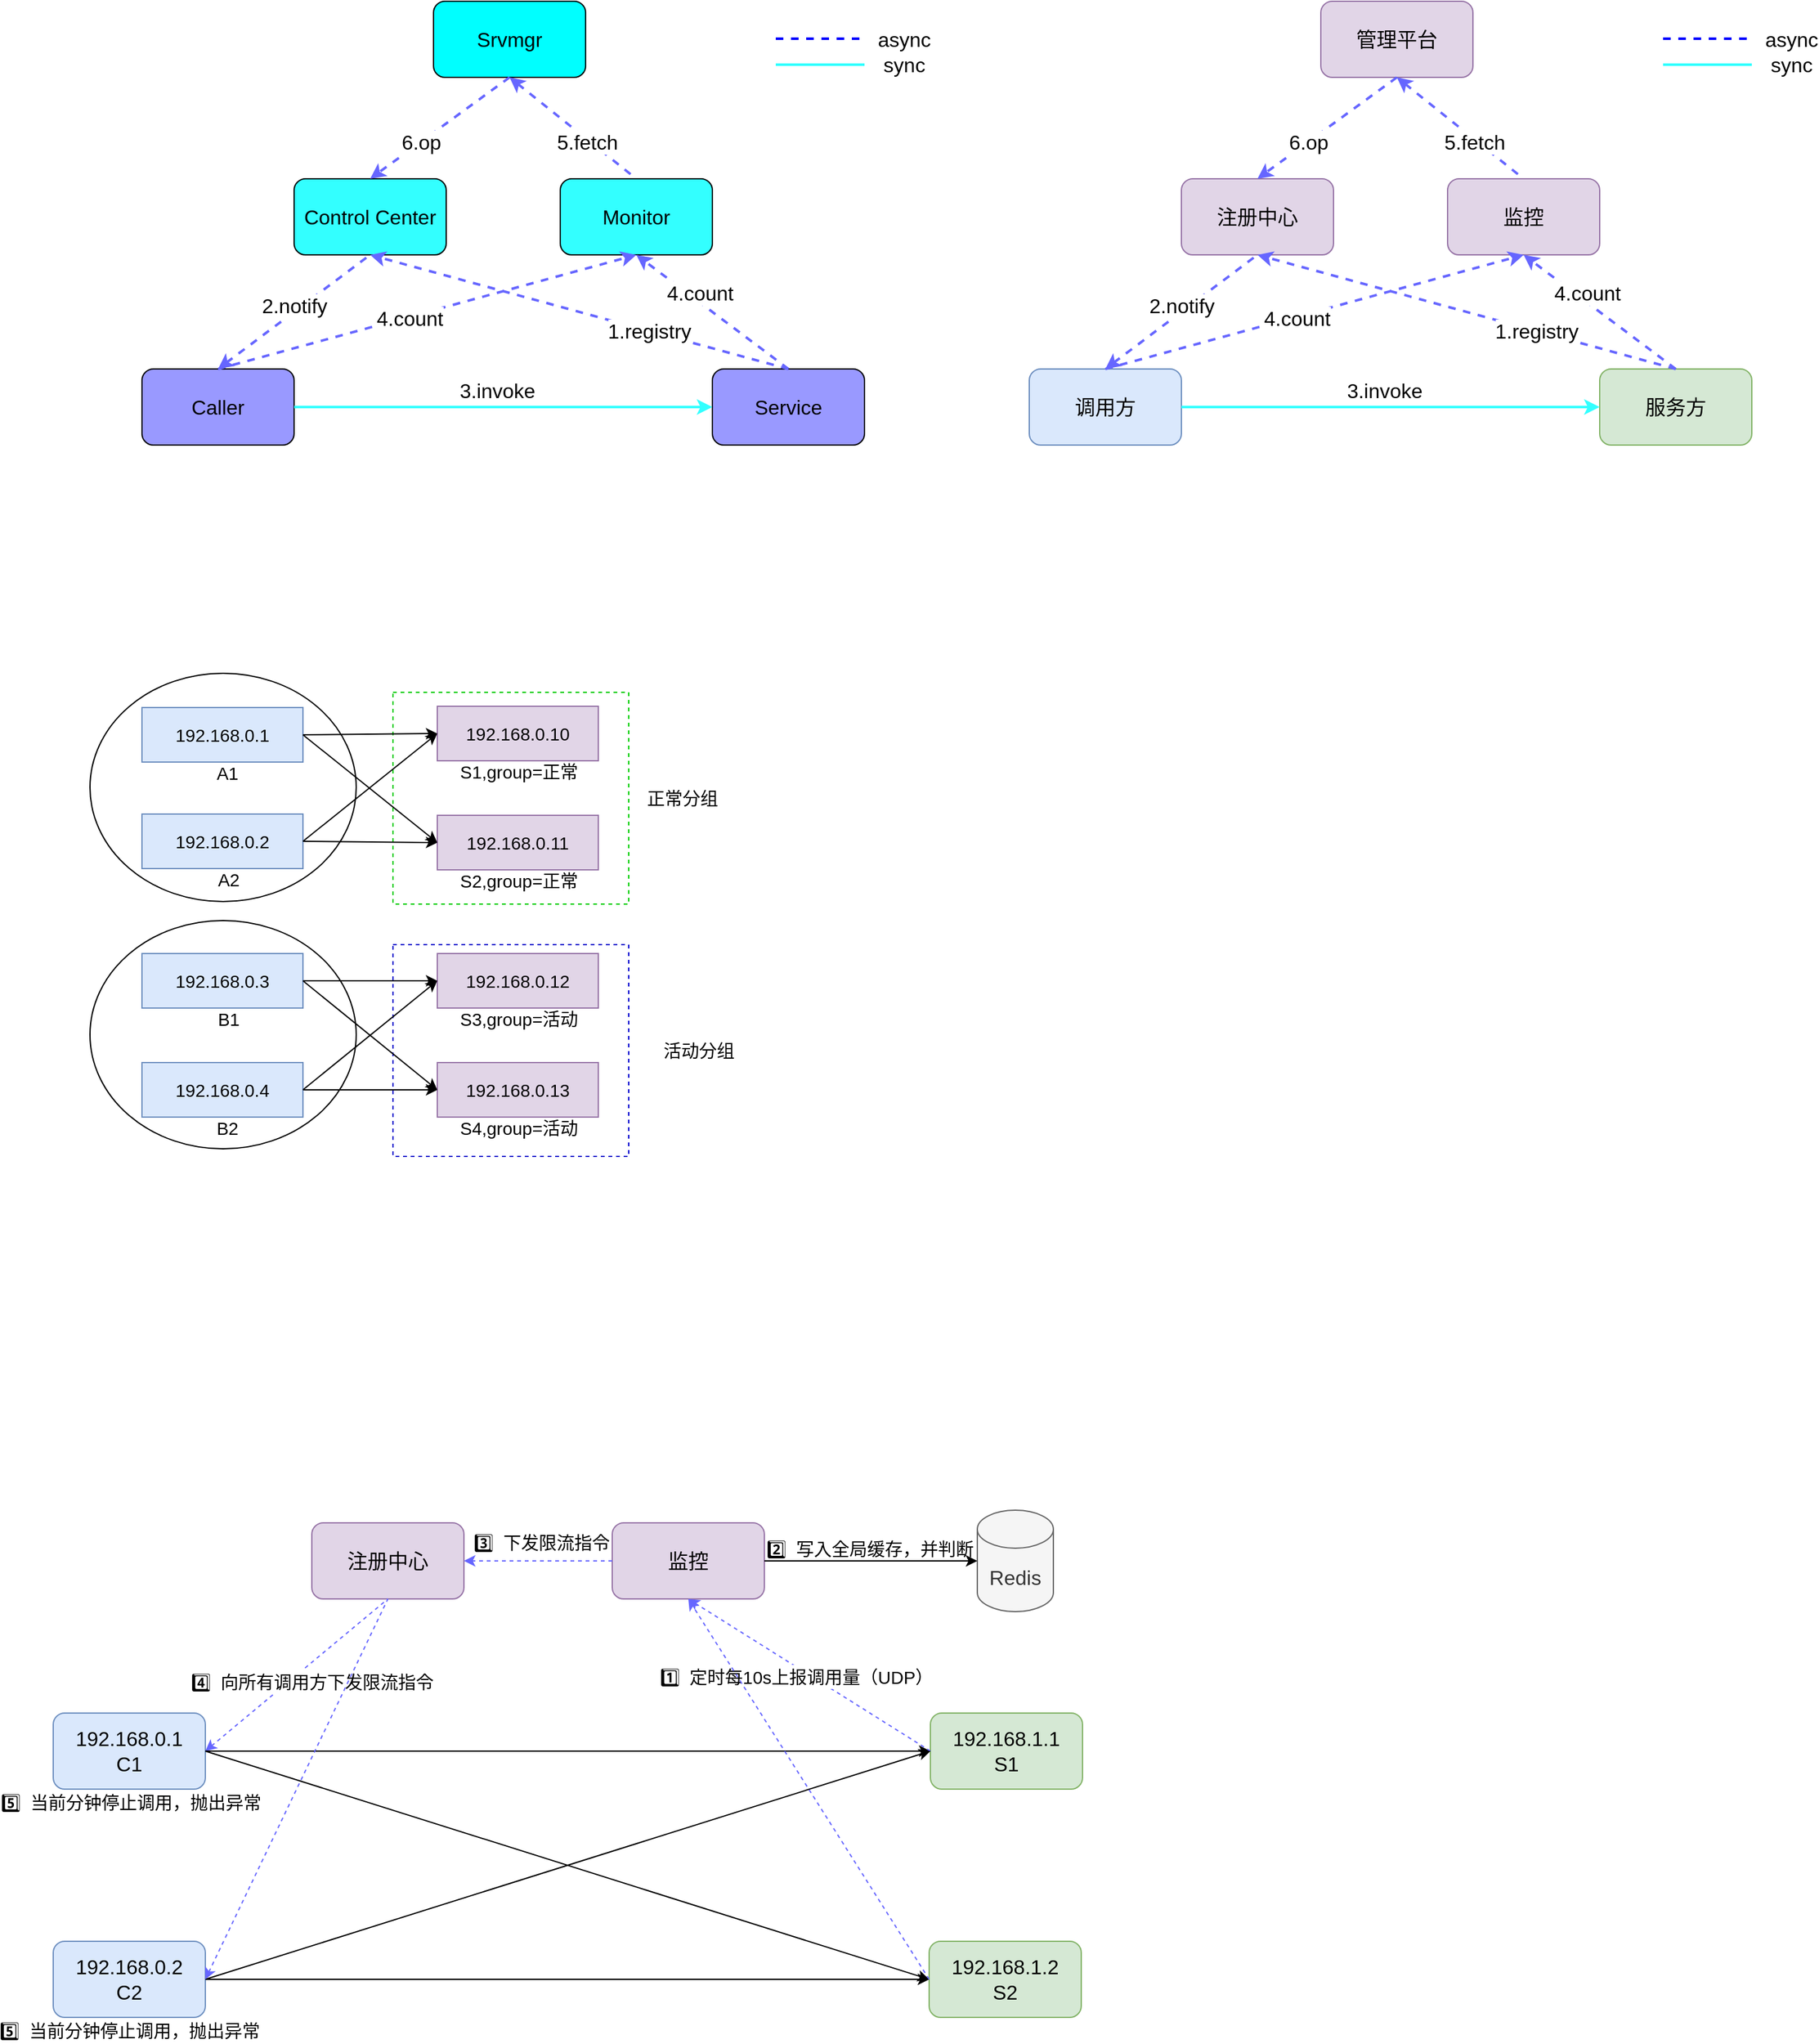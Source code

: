 <mxfile version="17.1.2" type="github">
  <diagram id="c6vPCQbDTAW3_hjepVWK" name="Page-1">
    <mxGraphModel dx="967" dy="712" grid="1" gridSize="10" guides="1" tooltips="1" connect="1" arrows="1" fold="1" page="0" pageScale="1" pageWidth="827" pageHeight="1169" math="0" shadow="0">
      <root>
        <mxCell id="0" />
        <mxCell id="1" parent="0" />
        <mxCell id="qctzH7rqazo4ZXe9pNT--71" value="" style="ellipse;whiteSpace=wrap;html=1;fillColor=none;" parent="1" vertex="1">
          <mxGeometry x="129" y="765" width="210" height="180" as="geometry" />
        </mxCell>
        <mxCell id="qctzH7rqazo4ZXe9pNT--70" value="" style="ellipse;whiteSpace=wrap;html=1;fillColor=none;" parent="1" vertex="1">
          <mxGeometry x="129" y="570" width="210" height="180" as="geometry" />
        </mxCell>
        <mxCell id="nqajYnND2lpwk76EezyJ-1" value="Caller" style="rounded=1;whiteSpace=wrap;html=1;fillColor=#9999FF;fontSize=16;" parent="1" vertex="1">
          <mxGeometry x="170" y="330" width="120" height="60" as="geometry" />
        </mxCell>
        <mxCell id="nqajYnND2lpwk76EezyJ-2" value="Service" style="rounded=1;whiteSpace=wrap;html=1;fillColor=#9999FF;fontSize=16;" parent="1" vertex="1">
          <mxGeometry x="620" y="330" width="120" height="60" as="geometry" />
        </mxCell>
        <mxCell id="nqajYnND2lpwk76EezyJ-3" value="Control Center" style="rounded=1;whiteSpace=wrap;html=1;fillColor=#33FFFF;fontSize=16;" parent="1" vertex="1">
          <mxGeometry x="290" y="180" width="120" height="60" as="geometry" />
        </mxCell>
        <mxCell id="nqajYnND2lpwk76EezyJ-4" value="Monitor" style="rounded=1;whiteSpace=wrap;html=1;fillColor=#33FFFF;fontSize=16;" parent="1" vertex="1">
          <mxGeometry x="500" y="180" width="120" height="60" as="geometry" />
        </mxCell>
        <mxCell id="nqajYnND2lpwk76EezyJ-5" value="Srvmgr" style="rounded=1;whiteSpace=wrap;html=1;fillColor=#00FFFF;fontSize=16;" parent="1" vertex="1">
          <mxGeometry x="400" y="40" width="120" height="60" as="geometry" />
        </mxCell>
        <mxCell id="nqajYnND2lpwk76EezyJ-6" value="" style="endArrow=classic;html=1;fontSize=16;entryX=0.5;entryY=1;entryDx=0;entryDy=0;exitX=0.5;exitY=0;exitDx=0;exitDy=0;dashed=1;strokeWidth=2;strokeColor=#6666FF;" parent="1" source="nqajYnND2lpwk76EezyJ-2" target="nqajYnND2lpwk76EezyJ-3" edge="1">
          <mxGeometry width="50" height="50" relative="1" as="geometry">
            <mxPoint x="420" y="420" as="sourcePoint" />
            <mxPoint x="470" y="370" as="targetPoint" />
          </mxGeometry>
        </mxCell>
        <mxCell id="nqajYnND2lpwk76EezyJ-7" value="1.registry" style="text;html=1;align=center;verticalAlign=middle;resizable=0;points=[];labelBackgroundColor=#ffffff;fontSize=16;" parent="nqajYnND2lpwk76EezyJ-6" vertex="1" connectable="0">
          <mxGeometry x="0.066" y="-2" relative="1" as="geometry">
            <mxPoint x="65.06" y="19.82" as="offset" />
          </mxGeometry>
        </mxCell>
        <mxCell id="nqajYnND2lpwk76EezyJ-8" value="" style="endArrow=none;html=1;fontSize=16;entryX=0.5;entryY=1;entryDx=0;entryDy=0;exitX=0.5;exitY=0;exitDx=0;exitDy=0;dashed=1;strokeWidth=2;strokeColor=#6666FF;startArrow=classic;startFill=1;endFill=0;" parent="1" source="nqajYnND2lpwk76EezyJ-1" target="nqajYnND2lpwk76EezyJ-3" edge="1">
          <mxGeometry width="50" height="50" relative="1" as="geometry">
            <mxPoint x="630" y="370" as="sourcePoint" />
            <mxPoint x="360" y="250" as="targetPoint" />
          </mxGeometry>
        </mxCell>
        <mxCell id="nqajYnND2lpwk76EezyJ-9" value="2.notify" style="text;html=1;align=center;verticalAlign=middle;resizable=0;points=[];labelBackgroundColor=#ffffff;fontSize=16;" parent="nqajYnND2lpwk76EezyJ-8" vertex="1" connectable="0">
          <mxGeometry x="-0.653" y="3" relative="1" as="geometry">
            <mxPoint x="41" y="-32" as="offset" />
          </mxGeometry>
        </mxCell>
        <mxCell id="nqajYnND2lpwk76EezyJ-10" value="" style="endArrow=classic;html=1;fontSize=16;entryX=0;entryY=0.5;entryDx=0;entryDy=0;exitX=1;exitY=0.5;exitDx=0;exitDy=0;strokeWidth=2;strokeColor=#33FFFF;" parent="1" source="nqajYnND2lpwk76EezyJ-1" target="nqajYnND2lpwk76EezyJ-2" edge="1">
          <mxGeometry width="50" height="50" relative="1" as="geometry">
            <mxPoint x="690" y="340" as="sourcePoint" />
            <mxPoint x="360" y="250" as="targetPoint" />
          </mxGeometry>
        </mxCell>
        <mxCell id="nqajYnND2lpwk76EezyJ-11" value="3.invoke" style="text;html=1;align=center;verticalAlign=middle;resizable=0;points=[];labelBackgroundColor=#ffffff;fontSize=16;" parent="nqajYnND2lpwk76EezyJ-10" vertex="1" connectable="0">
          <mxGeometry x="0.066" y="-2" relative="1" as="geometry">
            <mxPoint x="-16" y="-15.0" as="offset" />
          </mxGeometry>
        </mxCell>
        <mxCell id="nqajYnND2lpwk76EezyJ-12" value="" style="endArrow=classic;html=1;fontSize=16;entryX=0.5;entryY=1;entryDx=0;entryDy=0;exitX=0.5;exitY=0;exitDx=0;exitDy=0;dashed=1;strokeWidth=2;strokeColor=#6666FF;" parent="1" source="nqajYnND2lpwk76EezyJ-1" target="nqajYnND2lpwk76EezyJ-4" edge="1">
          <mxGeometry width="50" height="50" relative="1" as="geometry">
            <mxPoint x="690" y="340" as="sourcePoint" />
            <mxPoint x="360" y="250" as="targetPoint" />
          </mxGeometry>
        </mxCell>
        <mxCell id="nqajYnND2lpwk76EezyJ-13" value="4.count" style="text;html=1;align=center;verticalAlign=middle;resizable=0;points=[];labelBackgroundColor=#ffffff;fontSize=16;" parent="nqajYnND2lpwk76EezyJ-12" vertex="1" connectable="0">
          <mxGeometry x="0.066" y="-2" relative="1" as="geometry">
            <mxPoint x="-26.11" y="5.96" as="offset" />
          </mxGeometry>
        </mxCell>
        <mxCell id="nqajYnND2lpwk76EezyJ-14" value="" style="endArrow=classic;html=1;fontSize=16;entryX=0.5;entryY=1;entryDx=0;entryDy=0;exitX=0.5;exitY=0;exitDx=0;exitDy=0;dashed=1;strokeWidth=2;strokeColor=#6666FF;" parent="1" source="nqajYnND2lpwk76EezyJ-2" target="nqajYnND2lpwk76EezyJ-4" edge="1">
          <mxGeometry width="50" height="50" relative="1" as="geometry">
            <mxPoint x="240" y="340" as="sourcePoint" />
            <mxPoint x="570" y="250" as="targetPoint" />
          </mxGeometry>
        </mxCell>
        <mxCell id="nqajYnND2lpwk76EezyJ-15" value="4.count" style="text;html=1;align=center;verticalAlign=middle;resizable=0;points=[];labelBackgroundColor=#ffffff;fontSize=16;" parent="nqajYnND2lpwk76EezyJ-14" vertex="1" connectable="0">
          <mxGeometry x="0.066" y="-2" relative="1" as="geometry">
            <mxPoint x="-7.2" y="-10.4" as="offset" />
          </mxGeometry>
        </mxCell>
        <mxCell id="nqajYnND2lpwk76EezyJ-16" value="" style="endArrow=classic;html=1;fontSize=16;entryX=0.5;entryY=0;entryDx=0;entryDy=0;exitX=0.5;exitY=1;exitDx=0;exitDy=0;dashed=1;strokeWidth=2;strokeColor=#6666FF;" parent="1" source="nqajYnND2lpwk76EezyJ-5" target="nqajYnND2lpwk76EezyJ-3" edge="1">
          <mxGeometry width="50" height="50" relative="1" as="geometry">
            <mxPoint x="690" y="340" as="sourcePoint" />
            <mxPoint x="360" y="250" as="targetPoint" />
          </mxGeometry>
        </mxCell>
        <mxCell id="nqajYnND2lpwk76EezyJ-17" value="6.op" style="text;html=1;align=center;verticalAlign=middle;resizable=0;points=[];labelBackgroundColor=#ffffff;fontSize=16;" parent="nqajYnND2lpwk76EezyJ-16" vertex="1" connectable="0">
          <mxGeometry x="0.066" y="-2" relative="1" as="geometry">
            <mxPoint x="-10.59" y="9.27" as="offset" />
          </mxGeometry>
        </mxCell>
        <mxCell id="nqajYnND2lpwk76EezyJ-18" value="" style="endArrow=none;html=1;fontSize=16;entryX=0.5;entryY=0;entryDx=0;entryDy=0;exitX=0.5;exitY=1;exitDx=0;exitDy=0;dashed=1;strokeWidth=2;strokeColor=#6666FF;startArrow=classic;startFill=1;endFill=0;" parent="1" source="nqajYnND2lpwk76EezyJ-5" target="nqajYnND2lpwk76EezyJ-4" edge="1">
          <mxGeometry width="50" height="50" relative="1" as="geometry">
            <mxPoint x="470" y="110" as="sourcePoint" />
            <mxPoint x="360" y="190" as="targetPoint" />
          </mxGeometry>
        </mxCell>
        <mxCell id="nqajYnND2lpwk76EezyJ-19" value="5.fetch" style="text;html=1;align=center;verticalAlign=middle;resizable=0;points=[];labelBackgroundColor=#ffffff;fontSize=16;" parent="nqajYnND2lpwk76EezyJ-18" vertex="1" connectable="0">
          <mxGeometry x="0.066" y="-2" relative="1" as="geometry">
            <mxPoint x="8.15" y="5.96" as="offset" />
          </mxGeometry>
        </mxCell>
        <mxCell id="kpHwbxMFUV27yNFj0fHA-5" value="" style="endArrow=none;html=1;fontSize=16;strokeWidth=2;strokeColor=#33FFFF;endFill=0;" parent="1" edge="1">
          <mxGeometry width="50" height="50" relative="1" as="geometry">
            <mxPoint x="670" y="90" as="sourcePoint" />
            <mxPoint x="740" y="90" as="targetPoint" />
          </mxGeometry>
        </mxCell>
        <mxCell id="kpHwbxMFUV27yNFj0fHA-6" value="sync" style="text;html=1;align=center;verticalAlign=middle;resizable=0;points=[];labelBackgroundColor=#ffffff;fontSize=16;" parent="kpHwbxMFUV27yNFj0fHA-5" vertex="1" connectable="0">
          <mxGeometry x="0.066" y="-2" relative="1" as="geometry">
            <mxPoint x="63" y="-2.0" as="offset" />
          </mxGeometry>
        </mxCell>
        <mxCell id="kpHwbxMFUV27yNFj0fHA-7" value="" style="endArrow=none;html=1;fontSize=16;strokeWidth=2;strokeColor=#0000FF;endFill=0;dashed=1;" parent="1" edge="1">
          <mxGeometry width="50" height="50" relative="1" as="geometry">
            <mxPoint x="670" y="69.5" as="sourcePoint" />
            <mxPoint x="740" y="69.5" as="targetPoint" />
          </mxGeometry>
        </mxCell>
        <mxCell id="kpHwbxMFUV27yNFj0fHA-8" value="async" style="text;html=1;align=center;verticalAlign=middle;resizable=0;points=[];labelBackgroundColor=#ffffff;fontSize=16;" parent="kpHwbxMFUV27yNFj0fHA-7" vertex="1" connectable="0">
          <mxGeometry x="0.066" y="-2" relative="1" as="geometry">
            <mxPoint x="63" y="-2.0" as="offset" />
          </mxGeometry>
        </mxCell>
        <mxCell id="qctzH7rqazo4ZXe9pNT--1" value="调用方" style="rounded=1;whiteSpace=wrap;html=1;fillColor=#dae8fc;fontSize=16;strokeColor=#6c8ebf;" parent="1" vertex="1">
          <mxGeometry x="870" y="330" width="120" height="60" as="geometry" />
        </mxCell>
        <mxCell id="qctzH7rqazo4ZXe9pNT--2" value="服务方" style="rounded=1;whiteSpace=wrap;html=1;fillColor=#d5e8d4;fontSize=16;strokeColor=#82b366;" parent="1" vertex="1">
          <mxGeometry x="1320" y="330" width="120" height="60" as="geometry" />
        </mxCell>
        <mxCell id="qctzH7rqazo4ZXe9pNT--3" value="注册中心" style="rounded=1;whiteSpace=wrap;html=1;fillColor=#e1d5e7;fontSize=16;strokeColor=#9673a6;" parent="1" vertex="1">
          <mxGeometry x="990" y="180" width="120" height="60" as="geometry" />
        </mxCell>
        <mxCell id="qctzH7rqazo4ZXe9pNT--4" value="监控" style="rounded=1;whiteSpace=wrap;html=1;fillColor=#e1d5e7;fontSize=16;strokeColor=#9673a6;" parent="1" vertex="1">
          <mxGeometry x="1200" y="180" width="120" height="60" as="geometry" />
        </mxCell>
        <mxCell id="qctzH7rqazo4ZXe9pNT--5" value="管理平台" style="rounded=1;whiteSpace=wrap;html=1;fillColor=#e1d5e7;fontSize=16;strokeColor=#9673a6;" parent="1" vertex="1">
          <mxGeometry x="1100" y="40" width="120" height="60" as="geometry" />
        </mxCell>
        <mxCell id="qctzH7rqazo4ZXe9pNT--6" value="" style="endArrow=classic;html=1;fontSize=16;entryX=0.5;entryY=1;entryDx=0;entryDy=0;exitX=0.5;exitY=0;exitDx=0;exitDy=0;dashed=1;strokeWidth=2;strokeColor=#6666FF;" parent="1" source="qctzH7rqazo4ZXe9pNT--2" target="qctzH7rqazo4ZXe9pNT--3" edge="1">
          <mxGeometry width="50" height="50" relative="1" as="geometry">
            <mxPoint x="1120" y="420" as="sourcePoint" />
            <mxPoint x="1170" y="370" as="targetPoint" />
          </mxGeometry>
        </mxCell>
        <mxCell id="qctzH7rqazo4ZXe9pNT--7" value="1.registry" style="text;html=1;align=center;verticalAlign=middle;resizable=0;points=[];labelBackgroundColor=#ffffff;fontSize=16;" parent="qctzH7rqazo4ZXe9pNT--6" vertex="1" connectable="0">
          <mxGeometry x="0.066" y="-2" relative="1" as="geometry">
            <mxPoint x="65.06" y="19.82" as="offset" />
          </mxGeometry>
        </mxCell>
        <mxCell id="qctzH7rqazo4ZXe9pNT--8" value="" style="endArrow=none;html=1;fontSize=16;entryX=0.5;entryY=1;entryDx=0;entryDy=0;exitX=0.5;exitY=0;exitDx=0;exitDy=0;dashed=1;strokeWidth=2;strokeColor=#6666FF;startArrow=classic;startFill=1;endFill=0;" parent="1" source="qctzH7rqazo4ZXe9pNT--1" target="qctzH7rqazo4ZXe9pNT--3" edge="1">
          <mxGeometry width="50" height="50" relative="1" as="geometry">
            <mxPoint x="1330" y="370" as="sourcePoint" />
            <mxPoint x="1060" y="250" as="targetPoint" />
          </mxGeometry>
        </mxCell>
        <mxCell id="qctzH7rqazo4ZXe9pNT--9" value="2.notify" style="text;html=1;align=center;verticalAlign=middle;resizable=0;points=[];labelBackgroundColor=#ffffff;fontSize=16;" parent="qctzH7rqazo4ZXe9pNT--8" vertex="1" connectable="0">
          <mxGeometry x="-0.653" y="3" relative="1" as="geometry">
            <mxPoint x="41" y="-32" as="offset" />
          </mxGeometry>
        </mxCell>
        <mxCell id="qctzH7rqazo4ZXe9pNT--10" value="" style="endArrow=classic;html=1;fontSize=16;entryX=0;entryY=0.5;entryDx=0;entryDy=0;exitX=1;exitY=0.5;exitDx=0;exitDy=0;strokeWidth=2;strokeColor=#33FFFF;" parent="1" source="qctzH7rqazo4ZXe9pNT--1" target="qctzH7rqazo4ZXe9pNT--2" edge="1">
          <mxGeometry width="50" height="50" relative="1" as="geometry">
            <mxPoint x="1390" y="340" as="sourcePoint" />
            <mxPoint x="1060" y="250" as="targetPoint" />
          </mxGeometry>
        </mxCell>
        <mxCell id="qctzH7rqazo4ZXe9pNT--11" value="3.invoke" style="text;html=1;align=center;verticalAlign=middle;resizable=0;points=[];labelBackgroundColor=#ffffff;fontSize=16;" parent="qctzH7rqazo4ZXe9pNT--10" vertex="1" connectable="0">
          <mxGeometry x="0.066" y="-2" relative="1" as="geometry">
            <mxPoint x="-16" y="-15.0" as="offset" />
          </mxGeometry>
        </mxCell>
        <mxCell id="qctzH7rqazo4ZXe9pNT--12" value="" style="endArrow=classic;html=1;fontSize=16;entryX=0.5;entryY=1;entryDx=0;entryDy=0;exitX=0.5;exitY=0;exitDx=0;exitDy=0;dashed=1;strokeWidth=2;strokeColor=#6666FF;" parent="1" source="qctzH7rqazo4ZXe9pNT--1" target="qctzH7rqazo4ZXe9pNT--4" edge="1">
          <mxGeometry width="50" height="50" relative="1" as="geometry">
            <mxPoint x="1390" y="340" as="sourcePoint" />
            <mxPoint x="1060" y="250" as="targetPoint" />
          </mxGeometry>
        </mxCell>
        <mxCell id="qctzH7rqazo4ZXe9pNT--13" value="4.count" style="text;html=1;align=center;verticalAlign=middle;resizable=0;points=[];labelBackgroundColor=#ffffff;fontSize=16;" parent="qctzH7rqazo4ZXe9pNT--12" vertex="1" connectable="0">
          <mxGeometry x="0.066" y="-2" relative="1" as="geometry">
            <mxPoint x="-26.11" y="5.96" as="offset" />
          </mxGeometry>
        </mxCell>
        <mxCell id="qctzH7rqazo4ZXe9pNT--14" value="" style="endArrow=classic;html=1;fontSize=16;entryX=0.5;entryY=1;entryDx=0;entryDy=0;exitX=0.5;exitY=0;exitDx=0;exitDy=0;dashed=1;strokeWidth=2;strokeColor=#6666FF;" parent="1" source="qctzH7rqazo4ZXe9pNT--2" target="qctzH7rqazo4ZXe9pNT--4" edge="1">
          <mxGeometry width="50" height="50" relative="1" as="geometry">
            <mxPoint x="940" y="340" as="sourcePoint" />
            <mxPoint x="1270" y="250" as="targetPoint" />
          </mxGeometry>
        </mxCell>
        <mxCell id="qctzH7rqazo4ZXe9pNT--15" value="4.count" style="text;html=1;align=center;verticalAlign=middle;resizable=0;points=[];labelBackgroundColor=#ffffff;fontSize=16;" parent="qctzH7rqazo4ZXe9pNT--14" vertex="1" connectable="0">
          <mxGeometry x="0.066" y="-2" relative="1" as="geometry">
            <mxPoint x="-7.2" y="-10.4" as="offset" />
          </mxGeometry>
        </mxCell>
        <mxCell id="qctzH7rqazo4ZXe9pNT--16" value="" style="endArrow=classic;html=1;fontSize=16;entryX=0.5;entryY=0;entryDx=0;entryDy=0;exitX=0.5;exitY=1;exitDx=0;exitDy=0;dashed=1;strokeWidth=2;strokeColor=#6666FF;" parent="1" source="qctzH7rqazo4ZXe9pNT--5" target="qctzH7rqazo4ZXe9pNT--3" edge="1">
          <mxGeometry width="50" height="50" relative="1" as="geometry">
            <mxPoint x="1390" y="340" as="sourcePoint" />
            <mxPoint x="1060" y="250" as="targetPoint" />
          </mxGeometry>
        </mxCell>
        <mxCell id="qctzH7rqazo4ZXe9pNT--17" value="6.op" style="text;html=1;align=center;verticalAlign=middle;resizable=0;points=[];labelBackgroundColor=#ffffff;fontSize=16;" parent="qctzH7rqazo4ZXe9pNT--16" vertex="1" connectable="0">
          <mxGeometry x="0.066" y="-2" relative="1" as="geometry">
            <mxPoint x="-10.59" y="9.27" as="offset" />
          </mxGeometry>
        </mxCell>
        <mxCell id="qctzH7rqazo4ZXe9pNT--18" value="" style="endArrow=none;html=1;fontSize=16;entryX=0.5;entryY=0;entryDx=0;entryDy=0;exitX=0.5;exitY=1;exitDx=0;exitDy=0;dashed=1;strokeWidth=2;strokeColor=#6666FF;startArrow=classic;startFill=1;endFill=0;" parent="1" source="qctzH7rqazo4ZXe9pNT--5" target="qctzH7rqazo4ZXe9pNT--4" edge="1">
          <mxGeometry width="50" height="50" relative="1" as="geometry">
            <mxPoint x="1170" y="110" as="sourcePoint" />
            <mxPoint x="1060" y="190" as="targetPoint" />
          </mxGeometry>
        </mxCell>
        <mxCell id="qctzH7rqazo4ZXe9pNT--19" value="5.fetch" style="text;html=1;align=center;verticalAlign=middle;resizable=0;points=[];labelBackgroundColor=#ffffff;fontSize=16;" parent="qctzH7rqazo4ZXe9pNT--18" vertex="1" connectable="0">
          <mxGeometry x="0.066" y="-2" relative="1" as="geometry">
            <mxPoint x="8.15" y="5.96" as="offset" />
          </mxGeometry>
        </mxCell>
        <mxCell id="qctzH7rqazo4ZXe9pNT--20" value="" style="endArrow=none;html=1;fontSize=16;strokeWidth=2;strokeColor=#33FFFF;endFill=0;" parent="1" edge="1">
          <mxGeometry width="50" height="50" relative="1" as="geometry">
            <mxPoint x="1370" y="90" as="sourcePoint" />
            <mxPoint x="1440" y="90" as="targetPoint" />
          </mxGeometry>
        </mxCell>
        <mxCell id="qctzH7rqazo4ZXe9pNT--21" value="sync" style="text;html=1;align=center;verticalAlign=middle;resizable=0;points=[];labelBackgroundColor=#ffffff;fontSize=16;" parent="qctzH7rqazo4ZXe9pNT--20" vertex="1" connectable="0">
          <mxGeometry x="0.066" y="-2" relative="1" as="geometry">
            <mxPoint x="63" y="-2.0" as="offset" />
          </mxGeometry>
        </mxCell>
        <mxCell id="qctzH7rqazo4ZXe9pNT--22" value="" style="endArrow=none;html=1;fontSize=16;strokeWidth=2;strokeColor=#0000FF;endFill=0;dashed=1;" parent="1" edge="1">
          <mxGeometry width="50" height="50" relative="1" as="geometry">
            <mxPoint x="1370" y="69.5" as="sourcePoint" />
            <mxPoint x="1440" y="69.5" as="targetPoint" />
          </mxGeometry>
        </mxCell>
        <mxCell id="qctzH7rqazo4ZXe9pNT--23" value="async" style="text;html=1;align=center;verticalAlign=middle;resizable=0;points=[];labelBackgroundColor=#ffffff;fontSize=16;" parent="qctzH7rqazo4ZXe9pNT--22" vertex="1" connectable="0">
          <mxGeometry x="0.066" y="-2" relative="1" as="geometry">
            <mxPoint x="63" y="-2.0" as="offset" />
          </mxGeometry>
        </mxCell>
        <mxCell id="qctzH7rqazo4ZXe9pNT--25" value="" style="rounded=0;whiteSpace=wrap;html=1;fontSize=14;fillColor=none;dashed=1;strokeColor=#0000CC;" parent="1" vertex="1">
          <mxGeometry x="368" y="784" width="186" height="167" as="geometry" />
        </mxCell>
        <mxCell id="qctzH7rqazo4ZXe9pNT--26" value="" style="rounded=0;whiteSpace=wrap;html=1;fontSize=14;fillColor=none;dashed=1;strokeColor=#00CC00;" parent="1" vertex="1">
          <mxGeometry x="368" y="585" width="186" height="167" as="geometry" />
        </mxCell>
        <mxCell id="qctzH7rqazo4ZXe9pNT--27" value="" style="group" parent="1" vertex="1" connectable="0">
          <mxGeometry x="170" y="597" width="127" height="62" as="geometry" />
        </mxCell>
        <mxCell id="qctzH7rqazo4ZXe9pNT--28" value="192.168.0.1" style="rounded=0;whiteSpace=wrap;html=1;fontSize=14;fillColor=#dae8fc;strokeColor=#6c8ebf;" parent="qctzH7rqazo4ZXe9pNT--27" vertex="1">
          <mxGeometry width="127" height="43" as="geometry" />
        </mxCell>
        <mxCell id="qctzH7rqazo4ZXe9pNT--29" value="A1" style="text;html=1;align=center;verticalAlign=middle;resizable=0;points=[];autosize=1;strokeColor=none;fillColor=none;fontSize=14;" parent="qctzH7rqazo4ZXe9pNT--27" vertex="1">
          <mxGeometry x="53.5" y="41" width="27" height="21" as="geometry" />
        </mxCell>
        <mxCell id="qctzH7rqazo4ZXe9pNT--30" value="" style="group" parent="1" vertex="1" connectable="0">
          <mxGeometry x="170" y="791" width="127" height="62" as="geometry" />
        </mxCell>
        <mxCell id="qctzH7rqazo4ZXe9pNT--31" value="192.168.0.3" style="rounded=0;whiteSpace=wrap;html=1;fontSize=14;fillColor=#dae8fc;strokeColor=#6c8ebf;" parent="qctzH7rqazo4ZXe9pNT--30" vertex="1">
          <mxGeometry width="127" height="43" as="geometry" />
        </mxCell>
        <mxCell id="qctzH7rqazo4ZXe9pNT--32" value="B1" style="text;html=1;align=center;verticalAlign=middle;resizable=0;points=[];autosize=1;strokeColor=none;fillColor=none;fontSize=14;" parent="qctzH7rqazo4ZXe9pNT--30" vertex="1">
          <mxGeometry x="52.5" y="42" width="30" height="20" as="geometry" />
        </mxCell>
        <mxCell id="qctzH7rqazo4ZXe9pNT--33" value="" style="group" parent="1" vertex="1" connectable="0">
          <mxGeometry x="403" y="596" width="127" height="62" as="geometry" />
        </mxCell>
        <mxCell id="qctzH7rqazo4ZXe9pNT--34" value="192.168.0.10" style="rounded=0;whiteSpace=wrap;html=1;fontSize=14;fillColor=#e1d5e7;strokeColor=#9673a6;" parent="qctzH7rqazo4ZXe9pNT--33" vertex="1">
          <mxGeometry width="127" height="43" as="geometry" />
        </mxCell>
        <mxCell id="qctzH7rqazo4ZXe9pNT--35" value="S1,group=正常" style="text;html=1;align=center;verticalAlign=middle;resizable=0;points=[];autosize=1;strokeColor=none;fillColor=none;fontSize=14;" parent="qctzH7rqazo4ZXe9pNT--33" vertex="1">
          <mxGeometry x="12" y="41" width="103" height="21" as="geometry" />
        </mxCell>
        <mxCell id="qctzH7rqazo4ZXe9pNT--36" value="" style="group" parent="1" vertex="1" connectable="0">
          <mxGeometry x="403" y="682" width="127" height="62" as="geometry" />
        </mxCell>
        <mxCell id="qctzH7rqazo4ZXe9pNT--37" value="192.168.0.11" style="rounded=0;whiteSpace=wrap;html=1;fontSize=14;fillColor=#e1d5e7;strokeColor=#9673a6;" parent="qctzH7rqazo4ZXe9pNT--36" vertex="1">
          <mxGeometry width="127" height="43" as="geometry" />
        </mxCell>
        <mxCell id="qctzH7rqazo4ZXe9pNT--38" value="S2,group=正常" style="text;html=1;align=center;verticalAlign=middle;resizable=0;points=[];autosize=1;strokeColor=none;fillColor=none;fontSize=14;" parent="qctzH7rqazo4ZXe9pNT--36" vertex="1">
          <mxGeometry x="12" y="41" width="103" height="21" as="geometry" />
        </mxCell>
        <mxCell id="qctzH7rqazo4ZXe9pNT--39" value="" style="group" parent="1" vertex="1" connectable="0">
          <mxGeometry x="403" y="791" width="127" height="62" as="geometry" />
        </mxCell>
        <mxCell id="qctzH7rqazo4ZXe9pNT--40" value="192.168.0.12" style="rounded=0;whiteSpace=wrap;html=1;fontSize=14;fillColor=#e1d5e7;strokeColor=#9673a6;" parent="qctzH7rqazo4ZXe9pNT--39" vertex="1">
          <mxGeometry width="127" height="43" as="geometry" />
        </mxCell>
        <mxCell id="qctzH7rqazo4ZXe9pNT--41" value="S3,group=活动" style="text;html=1;align=center;verticalAlign=middle;resizable=0;points=[];autosize=1;strokeColor=none;fillColor=none;fontSize=14;" parent="qctzH7rqazo4ZXe9pNT--39" vertex="1">
          <mxGeometry x="12.5" y="41" width="103" height="21" as="geometry" />
        </mxCell>
        <mxCell id="qctzH7rqazo4ZXe9pNT--42" value="" style="group" parent="1" vertex="1" connectable="0">
          <mxGeometry x="403" y="877" width="127" height="62" as="geometry" />
        </mxCell>
        <mxCell id="qctzH7rqazo4ZXe9pNT--43" value="192.168.0.13" style="rounded=0;whiteSpace=wrap;html=1;fontSize=14;fillColor=#e1d5e7;strokeColor=#9673a6;" parent="qctzH7rqazo4ZXe9pNT--42" vertex="1">
          <mxGeometry width="127" height="43" as="geometry" />
        </mxCell>
        <mxCell id="qctzH7rqazo4ZXe9pNT--44" value="S4,group=活动" style="text;html=1;align=center;verticalAlign=middle;resizable=0;points=[];autosize=1;strokeColor=none;fillColor=none;fontSize=14;" parent="qctzH7rqazo4ZXe9pNT--42" vertex="1">
          <mxGeometry x="12.5" y="41" width="103" height="21" as="geometry" />
        </mxCell>
        <mxCell id="qctzH7rqazo4ZXe9pNT--45" value="" style="endArrow=classic;html=1;rounded=0;fontSize=14;exitX=1;exitY=0.5;exitDx=0;exitDy=0;entryX=0;entryY=0.5;entryDx=0;entryDy=0;" parent="1" source="qctzH7rqazo4ZXe9pNT--28" target="qctzH7rqazo4ZXe9pNT--34" edge="1">
          <mxGeometry width="50" height="50" relative="1" as="geometry">
            <mxPoint x="348" y="562" as="sourcePoint" />
            <mxPoint x="398" y="512" as="targetPoint" />
          </mxGeometry>
        </mxCell>
        <mxCell id="qctzH7rqazo4ZXe9pNT--46" value="" style="endArrow=classic;html=1;rounded=0;fontSize=14;exitX=1;exitY=0.5;exitDx=0;exitDy=0;entryX=0;entryY=0.5;entryDx=0;entryDy=0;" parent="1" source="qctzH7rqazo4ZXe9pNT--28" target="qctzH7rqazo4ZXe9pNT--37" edge="1">
          <mxGeometry width="50" height="50" relative="1" as="geometry">
            <mxPoint x="307" y="682.5" as="sourcePoint" />
            <mxPoint x="413" y="627.5" as="targetPoint" />
          </mxGeometry>
        </mxCell>
        <mxCell id="qctzH7rqazo4ZXe9pNT--47" value="" style="endArrow=classic;html=1;rounded=0;fontSize=14;exitX=1;exitY=0.5;exitDx=0;exitDy=0;entryX=0;entryY=0.5;entryDx=0;entryDy=0;strokeColor=#000000;" parent="1" source="qctzH7rqazo4ZXe9pNT--31" target="qctzH7rqazo4ZXe9pNT--40" edge="1">
          <mxGeometry width="50" height="50" relative="1" as="geometry">
            <mxPoint x="307" y="701.5" as="sourcePoint" />
            <mxPoint x="413" y="732.5" as="targetPoint" />
          </mxGeometry>
        </mxCell>
        <mxCell id="qctzH7rqazo4ZXe9pNT--48" value="" style="endArrow=classic;html=1;rounded=0;fontSize=14;exitX=1;exitY=0.5;exitDx=0;exitDy=0;entryX=0;entryY=0.5;entryDx=0;entryDy=0;strokeColor=#000000;" parent="1" source="qctzH7rqazo4ZXe9pNT--31" target="qctzH7rqazo4ZXe9pNT--43" edge="1">
          <mxGeometry width="50" height="50" relative="1" as="geometry">
            <mxPoint x="307" y="856.5" as="sourcePoint" />
            <mxPoint x="413" y="822.5" as="targetPoint" />
          </mxGeometry>
        </mxCell>
        <mxCell id="qctzH7rqazo4ZXe9pNT--49" value="正常分组" style="text;html=1;align=center;verticalAlign=middle;resizable=0;points=[];autosize=1;strokeColor=none;fillColor=none;fontSize=14;" parent="1" vertex="1">
          <mxGeometry x="563" y="658" width="66" height="21" as="geometry" />
        </mxCell>
        <mxCell id="qctzH7rqazo4ZXe9pNT--50" value="活动分组" style="text;html=1;align=center;verticalAlign=middle;resizable=0;points=[];autosize=1;strokeColor=none;fillColor=none;fontSize=14;" parent="1" vertex="1">
          <mxGeometry x="576" y="857" width="66" height="21" as="geometry" />
        </mxCell>
        <mxCell id="qctzH7rqazo4ZXe9pNT--57" value="" style="group" parent="1" vertex="1" connectable="0">
          <mxGeometry x="170" y="681" width="127" height="62" as="geometry" />
        </mxCell>
        <mxCell id="qctzH7rqazo4ZXe9pNT--58" value="192.168.0.2" style="rounded=0;whiteSpace=wrap;html=1;fontSize=14;fillColor=#dae8fc;strokeColor=#6c8ebf;" parent="qctzH7rqazo4ZXe9pNT--57" vertex="1">
          <mxGeometry width="127" height="43" as="geometry" />
        </mxCell>
        <mxCell id="qctzH7rqazo4ZXe9pNT--59" value="A2" style="text;html=1;align=center;verticalAlign=middle;resizable=0;points=[];autosize=1;strokeColor=none;fillColor=none;fontSize=14;" parent="qctzH7rqazo4ZXe9pNT--57" vertex="1">
          <mxGeometry x="52.5" y="42" width="30" height="20" as="geometry" />
        </mxCell>
        <mxCell id="qctzH7rqazo4ZXe9pNT--60" value="" style="endArrow=classic;html=1;rounded=0;fontSize=14;exitX=1;exitY=0.5;exitDx=0;exitDy=0;entryX=0;entryY=0.5;entryDx=0;entryDy=0;" parent="1" source="qctzH7rqazo4ZXe9pNT--58" target="qctzH7rqazo4ZXe9pNT--34" edge="1">
          <mxGeometry width="50" height="50" relative="1" as="geometry">
            <mxPoint x="307" y="628.5" as="sourcePoint" />
            <mxPoint x="413" y="627.5" as="targetPoint" />
          </mxGeometry>
        </mxCell>
        <mxCell id="qctzH7rqazo4ZXe9pNT--61" value="" style="endArrow=classic;html=1;rounded=0;fontSize=14;exitX=1;exitY=0.5;exitDx=0;exitDy=0;entryX=0;entryY=0.5;entryDx=0;entryDy=0;" parent="1" source="qctzH7rqazo4ZXe9pNT--58" target="qctzH7rqazo4ZXe9pNT--37" edge="1">
          <mxGeometry width="50" height="50" relative="1" as="geometry">
            <mxPoint x="307" y="628.5" as="sourcePoint" />
            <mxPoint x="413" y="713.5" as="targetPoint" />
          </mxGeometry>
        </mxCell>
        <mxCell id="qctzH7rqazo4ZXe9pNT--62" value="" style="group" parent="1" vertex="1" connectable="0">
          <mxGeometry x="170" y="877" width="127" height="62" as="geometry" />
        </mxCell>
        <mxCell id="qctzH7rqazo4ZXe9pNT--63" value="192.168.0.4" style="rounded=0;whiteSpace=wrap;html=1;fontSize=14;fillColor=#dae8fc;strokeColor=#6c8ebf;" parent="qctzH7rqazo4ZXe9pNT--62" vertex="1">
          <mxGeometry width="127" height="43" as="geometry" />
        </mxCell>
        <mxCell id="qctzH7rqazo4ZXe9pNT--64" value="B2" style="text;html=1;align=center;verticalAlign=middle;resizable=0;points=[];autosize=1;strokeColor=none;fillColor=none;fontSize=14;" parent="qctzH7rqazo4ZXe9pNT--62" vertex="1">
          <mxGeometry x="53.5" y="41" width="27" height="21" as="geometry" />
        </mxCell>
        <mxCell id="qctzH7rqazo4ZXe9pNT--65" value="" style="endArrow=classic;html=1;rounded=0;fontSize=14;exitX=1;exitY=0.5;exitDx=0;exitDy=0;entryX=0;entryY=0.5;entryDx=0;entryDy=0;strokeColor=#000000;" parent="1" source="qctzH7rqazo4ZXe9pNT--63" target="qctzH7rqazo4ZXe9pNT--40" edge="1">
          <mxGeometry width="50" height="50" relative="1" as="geometry">
            <mxPoint x="307" y="822.5" as="sourcePoint" />
            <mxPoint x="413" y="822.5" as="targetPoint" />
          </mxGeometry>
        </mxCell>
        <mxCell id="qctzH7rqazo4ZXe9pNT--66" value="" style="endArrow=classic;html=1;rounded=0;fontSize=14;exitX=1;exitY=0.5;exitDx=0;exitDy=0;entryX=0;entryY=0.5;entryDx=0;entryDy=0;strokeColor=#000000;" parent="1" source="qctzH7rqazo4ZXe9pNT--63" target="qctzH7rqazo4ZXe9pNT--43" edge="1">
          <mxGeometry width="50" height="50" relative="1" as="geometry">
            <mxPoint x="307" y="822.5" as="sourcePoint" />
            <mxPoint x="413" y="908.5" as="targetPoint" />
          </mxGeometry>
        </mxCell>
        <mxCell id="Z84fSyqLUMB_H-DxXF72-1" value="192.168.0.1&lt;br&gt;C1" style="rounded=1;whiteSpace=wrap;html=1;fillColor=#dae8fc;fontSize=16;strokeColor=#6c8ebf;" parent="1" vertex="1">
          <mxGeometry x="100" y="1390" width="120" height="60" as="geometry" />
        </mxCell>
        <mxCell id="Z84fSyqLUMB_H-DxXF72-2" value="192.168.1.1&lt;br&gt;S1" style="rounded=1;whiteSpace=wrap;html=1;fillColor=#d5e8d4;fontSize=16;strokeColor=#82b366;" parent="1" vertex="1">
          <mxGeometry x="792" y="1390" width="120" height="60" as="geometry" />
        </mxCell>
        <mxCell id="Z84fSyqLUMB_H-DxXF72-3" value="注册中心" style="rounded=1;whiteSpace=wrap;html=1;fillColor=#e1d5e7;fontSize=16;strokeColor=#9673a6;" parent="1" vertex="1">
          <mxGeometry x="304" y="1240" width="120" height="60" as="geometry" />
        </mxCell>
        <mxCell id="Z84fSyqLUMB_H-DxXF72-4" value="监控" style="rounded=1;whiteSpace=wrap;html=1;fillColor=#e1d5e7;fontSize=16;strokeColor=#9673a6;" parent="1" vertex="1">
          <mxGeometry x="541" y="1240" width="120" height="60" as="geometry" />
        </mxCell>
        <mxCell id="Z84fSyqLUMB_H-DxXF72-8" value="" style="endArrow=none;html=1;fontSize=16;entryX=0.5;entryY=1;entryDx=0;entryDy=0;exitX=1;exitY=0.5;exitDx=0;exitDy=0;dashed=1;strokeWidth=1;strokeColor=#6666FF;startArrow=classic;startFill=1;endFill=0;" parent="1" source="Z84fSyqLUMB_H-DxXF72-1" target="Z84fSyqLUMB_H-DxXF72-3" edge="1">
          <mxGeometry width="50" height="50" relative="1" as="geometry">
            <mxPoint x="560" y="1430" as="sourcePoint" />
            <mxPoint x="290" y="1310" as="targetPoint" />
          </mxGeometry>
        </mxCell>
        <mxCell id="Z84fSyqLUMB_H-DxXF72-9" value="&lt;font style=&quot;font-size: 14px&quot;&gt;4️⃣&amp;nbsp; 向所有调用方下发限流指令&lt;/font&gt;" style="text;html=1;align=center;verticalAlign=middle;resizable=0;points=[];labelBackgroundColor=#ffffff;fontSize=16;" parent="Z84fSyqLUMB_H-DxXF72-8" vertex="1" connectable="0">
          <mxGeometry x="-0.653" y="3" relative="1" as="geometry">
            <mxPoint x="61" y="-32" as="offset" />
          </mxGeometry>
        </mxCell>
        <mxCell id="Z84fSyqLUMB_H-DxXF72-10" value="" style="endArrow=classic;html=1;fontSize=16;entryX=0;entryY=0.5;entryDx=0;entryDy=0;exitX=1;exitY=0.5;exitDx=0;exitDy=0;strokeWidth=1;strokeColor=#000000;" parent="1" source="Z84fSyqLUMB_H-DxXF72-1" target="Z84fSyqLUMB_H-DxXF72-2" edge="1">
          <mxGeometry width="50" height="50" relative="1" as="geometry">
            <mxPoint x="620" y="1400" as="sourcePoint" />
            <mxPoint x="290" y="1310" as="targetPoint" />
          </mxGeometry>
        </mxCell>
        <mxCell id="Z84fSyqLUMB_H-DxXF72-14" value="" style="endArrow=classic;html=1;fontSize=16;entryX=0.5;entryY=1;entryDx=0;entryDy=0;exitX=0;exitY=0.5;exitDx=0;exitDy=0;dashed=1;strokeWidth=1;strokeColor=#6666FF;" parent="1" source="Z84fSyqLUMB_H-DxXF72-2" target="Z84fSyqLUMB_H-DxXF72-4" edge="1">
          <mxGeometry width="50" height="50" relative="1" as="geometry">
            <mxPoint x="170" y="1400" as="sourcePoint" />
            <mxPoint x="500" y="1310" as="targetPoint" />
          </mxGeometry>
        </mxCell>
        <mxCell id="Z84fSyqLUMB_H-DxXF72-15" value="&lt;font style=&quot;font-size: 14px&quot;&gt;1️⃣&amp;nbsp; 定时每10s上报调用量（UDP）&lt;/font&gt;" style="text;html=1;align=center;verticalAlign=middle;resizable=0;points=[];labelBackgroundColor=#ffffff;fontSize=16;" parent="Z84fSyqLUMB_H-DxXF72-14" vertex="1" connectable="0">
          <mxGeometry x="0.066" y="-2" relative="1" as="geometry">
            <mxPoint x="-6" y="6" as="offset" />
          </mxGeometry>
        </mxCell>
        <mxCell id="Z84fSyqLUMB_H-DxXF72-24" value="192.168.0.2&lt;br&gt;C2" style="rounded=1;whiteSpace=wrap;html=1;fillColor=#dae8fc;fontSize=16;strokeColor=#6c8ebf;" parent="1" vertex="1">
          <mxGeometry x="100" y="1570" width="120" height="60" as="geometry" />
        </mxCell>
        <mxCell id="Z84fSyqLUMB_H-DxXF72-25" value="192.168.1.2&lt;br&gt;S2" style="rounded=1;whiteSpace=wrap;html=1;fillColor=#d5e8d4;fontSize=16;strokeColor=#82b366;" parent="1" vertex="1">
          <mxGeometry x="791" y="1570" width="120" height="60" as="geometry" />
        </mxCell>
        <mxCell id="Z84fSyqLUMB_H-DxXF72-28" value="" style="endArrow=classic;html=1;fontSize=16;entryX=0;entryY=0.5;entryDx=0;entryDy=0;exitX=1;exitY=0.5;exitDx=0;exitDy=0;strokeWidth=1;strokeColor=#000000;" parent="1" source="Z84fSyqLUMB_H-DxXF72-1" target="Z84fSyqLUMB_H-DxXF72-25" edge="1">
          <mxGeometry width="50" height="50" relative="1" as="geometry">
            <mxPoint x="230" y="1430" as="sourcePoint" />
            <mxPoint x="560" y="1430" as="targetPoint" />
          </mxGeometry>
        </mxCell>
        <mxCell id="Z84fSyqLUMB_H-DxXF72-29" value="" style="endArrow=classic;html=1;fontSize=16;entryX=0;entryY=0.5;entryDx=0;entryDy=0;exitX=1;exitY=0.5;exitDx=0;exitDy=0;strokeWidth=1;strokeColor=#000000;" parent="1" source="Z84fSyqLUMB_H-DxXF72-24" target="Z84fSyqLUMB_H-DxXF72-2" edge="1">
          <mxGeometry width="50" height="50" relative="1" as="geometry">
            <mxPoint x="230" y="1430" as="sourcePoint" />
            <mxPoint x="559" y="1570" as="targetPoint" />
          </mxGeometry>
        </mxCell>
        <mxCell id="Z84fSyqLUMB_H-DxXF72-30" value="" style="endArrow=classic;html=1;fontSize=16;entryX=0;entryY=0.5;entryDx=0;entryDy=0;exitX=1;exitY=0.5;exitDx=0;exitDy=0;strokeWidth=1;strokeColor=#000000;" parent="1" source="Z84fSyqLUMB_H-DxXF72-24" target="Z84fSyqLUMB_H-DxXF72-25" edge="1">
          <mxGeometry width="50" height="50" relative="1" as="geometry">
            <mxPoint x="230" y="1610" as="sourcePoint" />
            <mxPoint x="560" y="1470" as="targetPoint" />
          </mxGeometry>
        </mxCell>
        <mxCell id="Z84fSyqLUMB_H-DxXF72-31" value="" style="endArrow=classic;html=1;fontSize=16;exitX=0;exitY=0.5;exitDx=0;exitDy=0;dashed=1;strokeWidth=1;strokeColor=#6666FF;entryX=0.5;entryY=1;entryDx=0;entryDy=0;" parent="1" source="Z84fSyqLUMB_H-DxXF72-25" target="Z84fSyqLUMB_H-DxXF72-4" edge="1">
          <mxGeometry width="50" height="50" relative="1" as="geometry">
            <mxPoint x="750" y="1430" as="sourcePoint" />
            <mxPoint x="570" y="1320" as="targetPoint" />
          </mxGeometry>
        </mxCell>
        <mxCell id="Z84fSyqLUMB_H-DxXF72-33" value="" style="endArrow=none;html=1;fontSize=16;entryX=0.5;entryY=1;entryDx=0;entryDy=0;exitX=1;exitY=0.5;exitDx=0;exitDy=0;dashed=1;strokeWidth=1;strokeColor=#6666FF;startArrow=classic;startFill=1;endFill=0;" parent="1" source="Z84fSyqLUMB_H-DxXF72-24" target="Z84fSyqLUMB_H-DxXF72-3" edge="1">
          <mxGeometry width="50" height="50" relative="1" as="geometry">
            <mxPoint x="230" y="1430" as="sourcePoint" />
            <mxPoint x="380" y="1310" as="targetPoint" />
          </mxGeometry>
        </mxCell>
        <mxCell id="Z84fSyqLUMB_H-DxXF72-35" value="" style="endArrow=classic;html=1;fontSize=16;exitX=0;exitY=0.5;exitDx=0;exitDy=0;dashed=1;strokeWidth=1;strokeColor=#6666FF;entryX=1;entryY=0.5;entryDx=0;entryDy=0;" parent="1" source="Z84fSyqLUMB_H-DxXF72-4" target="Z84fSyqLUMB_H-DxXF72-3" edge="1">
          <mxGeometry width="50" height="50" relative="1" as="geometry">
            <mxPoint x="749" y="1610" as="sourcePoint" />
            <mxPoint x="590" y="1310" as="targetPoint" />
          </mxGeometry>
        </mxCell>
        <mxCell id="Z84fSyqLUMB_H-DxXF72-36" value="&lt;font style=&quot;font-size: 14px&quot;&gt;3️⃣&amp;nbsp; 下发限流指令&lt;/font&gt;" style="text;html=1;align=center;verticalAlign=middle;resizable=0;points=[];labelBackgroundColor=#ffffff;fontSize=16;" parent="Z84fSyqLUMB_H-DxXF72-35" vertex="1" connectable="0">
          <mxGeometry x="0.066" y="-2" relative="1" as="geometry">
            <mxPoint x="6" y="-13" as="offset" />
          </mxGeometry>
        </mxCell>
        <mxCell id="Z84fSyqLUMB_H-DxXF72-37" value="&lt;font style=&quot;font-size: 16px&quot;&gt;Redis&lt;/font&gt;" style="shape=cylinder3;whiteSpace=wrap;html=1;boundedLbl=1;backgroundOutline=1;size=15;fillColor=#f5f5f5;strokeColor=#666666;fontColor=#333333;" parent="1" vertex="1">
          <mxGeometry x="829" y="1230" width="60" height="80" as="geometry" />
        </mxCell>
        <mxCell id="Z84fSyqLUMB_H-DxXF72-38" value="" style="endArrow=classic;html=1;fontSize=16;entryX=0;entryY=0.5;entryDx=0;entryDy=0;exitX=1;exitY=0.5;exitDx=0;exitDy=0;strokeWidth=1;strokeColor=#000000;entryPerimeter=0;" parent="1" source="Z84fSyqLUMB_H-DxXF72-4" target="Z84fSyqLUMB_H-DxXF72-37" edge="1">
          <mxGeometry width="50" height="50" relative="1" as="geometry">
            <mxPoint x="230" y="1430" as="sourcePoint" />
            <mxPoint x="749" y="1610" as="targetPoint" />
          </mxGeometry>
        </mxCell>
        <mxCell id="Z84fSyqLUMB_H-DxXF72-41" value="&lt;font style=&quot;font-size: 14px&quot;&gt;2️⃣&amp;nbsp; 写入全局缓存，并判断&lt;/font&gt;" style="text;html=1;align=center;verticalAlign=middle;resizable=0;points=[];autosize=1;strokeColor=none;fillColor=none;fontSize=16;" parent="1" vertex="1">
          <mxGeometry x="654" y="1250" width="180" height="20" as="geometry" />
        </mxCell>
        <mxCell id="Z84fSyqLUMB_H-DxXF72-42" value="&lt;span style=&quot;font-size: 14px&quot;&gt;5️⃣&amp;nbsp; 当前分钟停止调用，抛出异常&lt;/span&gt;" style="text;html=1;align=center;verticalAlign=middle;resizable=0;points=[];labelBackgroundColor=#ffffff;fontSize=16;" parent="1" vertex="1" connectable="0">
          <mxGeometry x="161.003" y="1459.999" as="geometry" />
        </mxCell>
        <mxCell id="Z84fSyqLUMB_H-DxXF72-45" value="&lt;span style=&quot;font-size: 14px&quot;&gt;5️⃣&amp;nbsp; 当前分钟停止调用，抛出异常&lt;/span&gt;" style="text;html=1;align=center;verticalAlign=middle;resizable=0;points=[];labelBackgroundColor=#ffffff;fontSize=16;" parent="1" vertex="1" connectable="0">
          <mxGeometry x="160.003" y="1639.999" as="geometry" />
        </mxCell>
      </root>
    </mxGraphModel>
  </diagram>
</mxfile>
